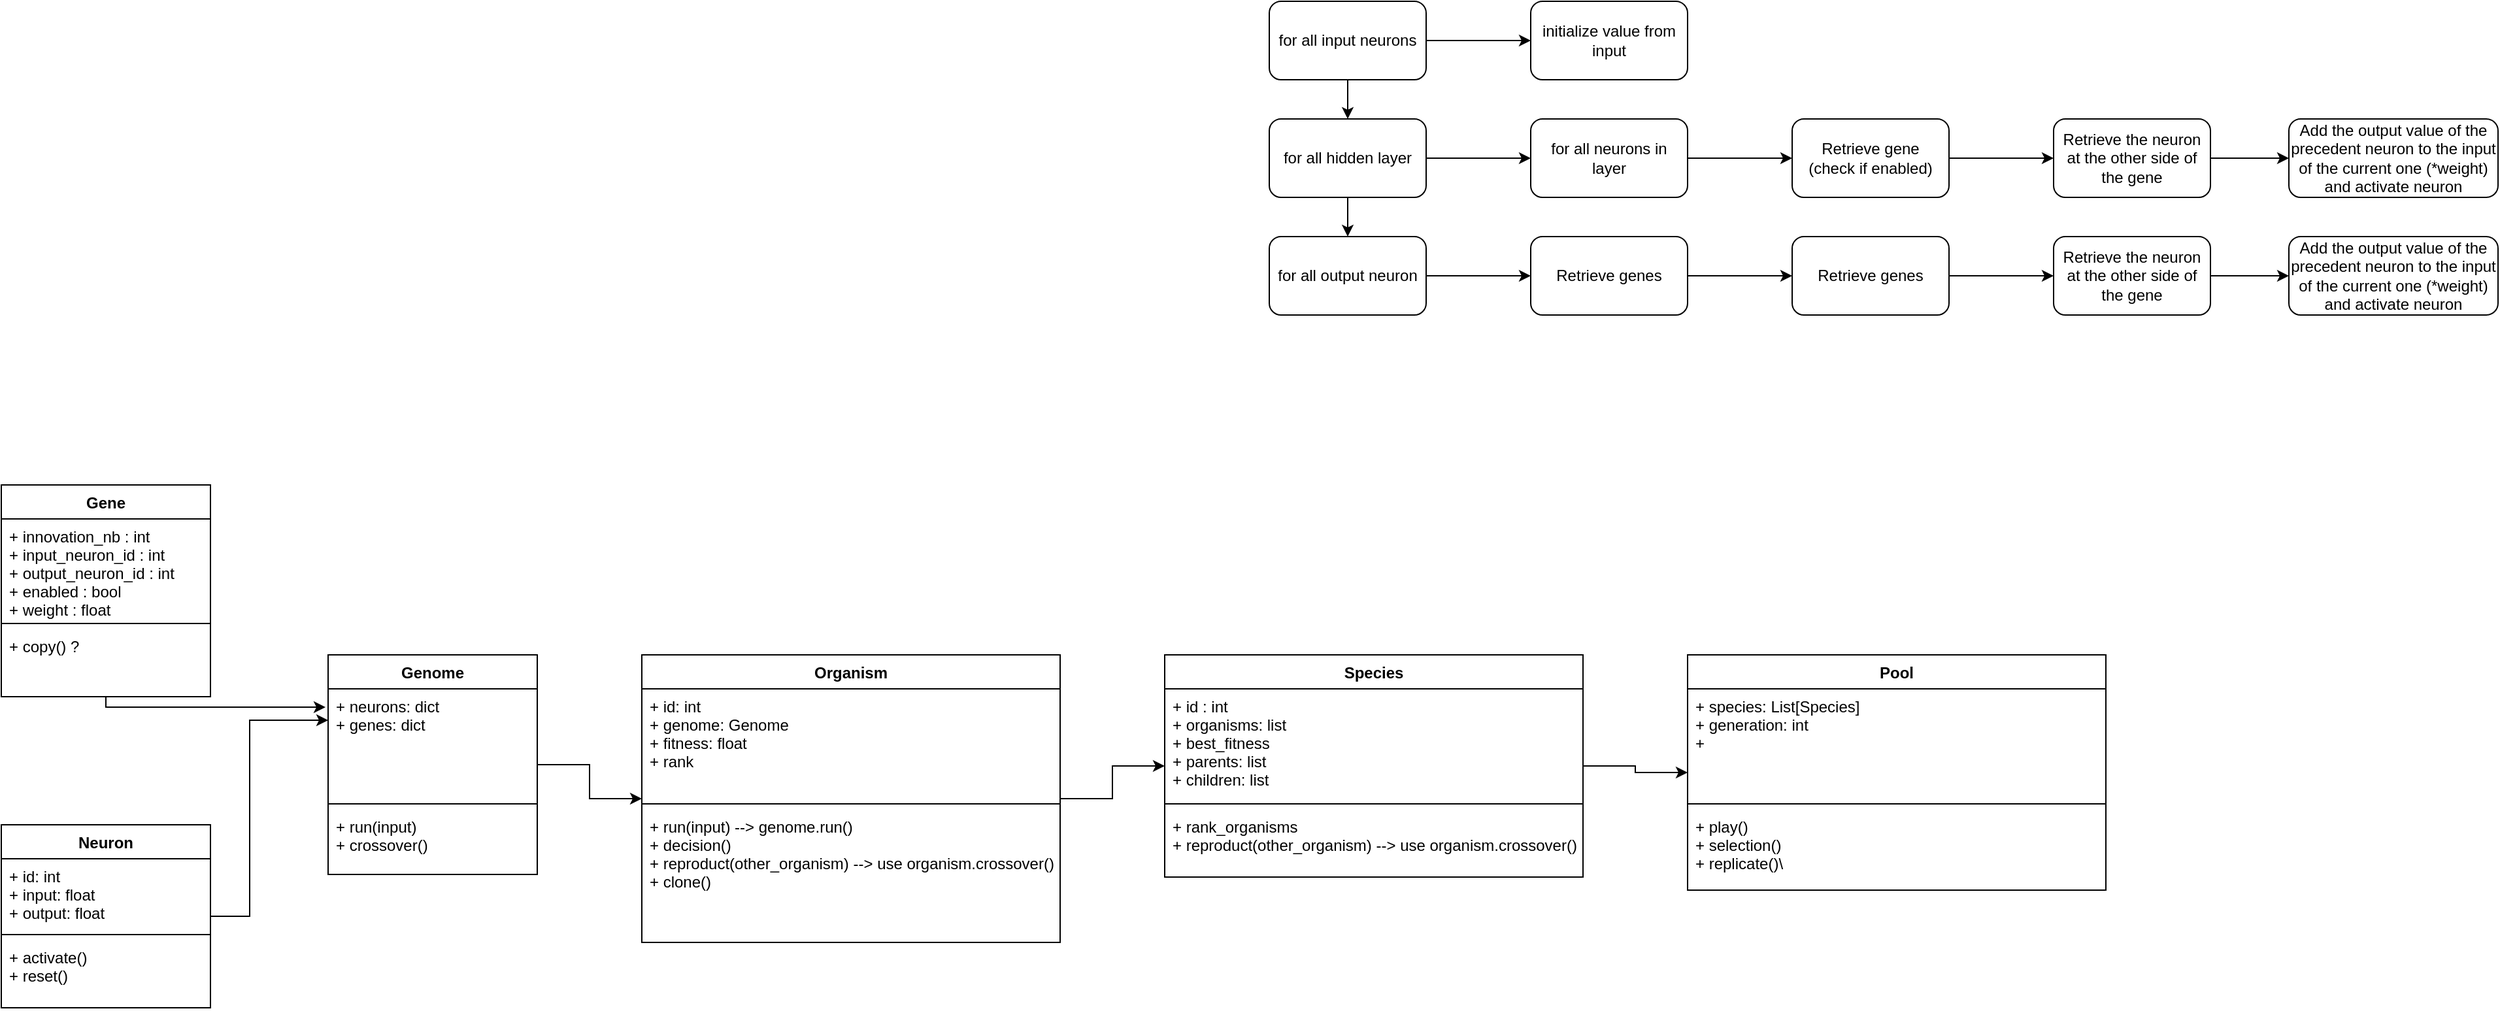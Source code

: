 <mxfile version="13.1.4" type="github"><diagram id="iAYc-7OBIIfMwXkhwcHv" name="Page-1"><mxGraphModel dx="1586" dy="744" grid="1" gridSize="10" guides="1" tooltips="1" connect="1" arrows="1" fold="1" page="1" pageScale="1" pageWidth="850" pageHeight="1100" math="0" shadow="0"><root><mxCell id="0"/><mxCell id="1" parent="0"/><mxCell id="rmPaOMs9KX8ZK8XQS6hB-17" value="" style="edgeStyle=orthogonalEdgeStyle;rounded=0;orthogonalLoop=1;jettySize=auto;html=1;" edge="1" parent="1" source="rmPaOMs9KX8ZK8XQS6hB-15" target="rmPaOMs9KX8ZK8XQS6hB-16"><mxGeometry relative="1" as="geometry"/></mxCell><mxCell id="rmPaOMs9KX8ZK8XQS6hB-19" value="" style="edgeStyle=orthogonalEdgeStyle;rounded=0;orthogonalLoop=1;jettySize=auto;html=1;" edge="1" parent="1" source="rmPaOMs9KX8ZK8XQS6hB-15" target="rmPaOMs9KX8ZK8XQS6hB-18"><mxGeometry relative="1" as="geometry"/></mxCell><mxCell id="rmPaOMs9KX8ZK8XQS6hB-15" value="for all input neurons" style="rounded=1;whiteSpace=wrap;html=1;" vertex="1" parent="1"><mxGeometry x="570" y="40" width="120" height="60" as="geometry"/></mxCell><mxCell id="rmPaOMs9KX8ZK8XQS6hB-18" value="initialize value from input" style="rounded=1;whiteSpace=wrap;html=1;" vertex="1" parent="1"><mxGeometry x="770" y="40" width="120" height="60" as="geometry"/></mxCell><mxCell id="rmPaOMs9KX8ZK8XQS6hB-21" value="" style="edgeStyle=orthogonalEdgeStyle;rounded=0;orthogonalLoop=1;jettySize=auto;html=1;" edge="1" parent="1" source="rmPaOMs9KX8ZK8XQS6hB-16" target="rmPaOMs9KX8ZK8XQS6hB-20"><mxGeometry relative="1" as="geometry"/></mxCell><mxCell id="rmPaOMs9KX8ZK8XQS6hB-31" value="" style="edgeStyle=orthogonalEdgeStyle;rounded=0;orthogonalLoop=1;jettySize=auto;html=1;" edge="1" parent="1" source="rmPaOMs9KX8ZK8XQS6hB-16" target="rmPaOMs9KX8ZK8XQS6hB-30"><mxGeometry relative="1" as="geometry"/></mxCell><mxCell id="rmPaOMs9KX8ZK8XQS6hB-16" value="for all hidden layer" style="rounded=1;whiteSpace=wrap;html=1;" vertex="1" parent="1"><mxGeometry x="570" y="130" width="120" height="60" as="geometry"/></mxCell><mxCell id="rmPaOMs9KX8ZK8XQS6hB-33" value="" style="edgeStyle=orthogonalEdgeStyle;rounded=0;orthogonalLoop=1;jettySize=auto;html=1;" edge="1" parent="1" source="rmPaOMs9KX8ZK8XQS6hB-30" target="rmPaOMs9KX8ZK8XQS6hB-32"><mxGeometry relative="1" as="geometry"/></mxCell><mxCell id="rmPaOMs9KX8ZK8XQS6hB-30" value="for all output neuron" style="rounded=1;whiteSpace=wrap;html=1;" vertex="1" parent="1"><mxGeometry x="570" y="220" width="120" height="60" as="geometry"/></mxCell><mxCell id="rmPaOMs9KX8ZK8XQS6hB-35" value="" style="edgeStyle=orthogonalEdgeStyle;rounded=0;orthogonalLoop=1;jettySize=auto;html=1;" edge="1" parent="1" source="rmPaOMs9KX8ZK8XQS6hB-32" target="rmPaOMs9KX8ZK8XQS6hB-34"><mxGeometry relative="1" as="geometry"/></mxCell><mxCell id="rmPaOMs9KX8ZK8XQS6hB-32" value="Retrieve genes" style="rounded=1;whiteSpace=wrap;html=1;" vertex="1" parent="1"><mxGeometry x="770" y="220" width="120" height="60" as="geometry"/></mxCell><mxCell id="rmPaOMs9KX8ZK8XQS6hB-34" value="Retrieve genes" style="rounded=1;whiteSpace=wrap;html=1;" vertex="1" parent="1"><mxGeometry x="970" y="220" width="120" height="60" as="geometry"/></mxCell><mxCell id="rmPaOMs9KX8ZK8XQS6hB-23" value="" style="edgeStyle=orthogonalEdgeStyle;rounded=0;orthogonalLoop=1;jettySize=auto;html=1;" edge="1" parent="1" source="rmPaOMs9KX8ZK8XQS6hB-20" target="rmPaOMs9KX8ZK8XQS6hB-22"><mxGeometry relative="1" as="geometry"/></mxCell><mxCell id="rmPaOMs9KX8ZK8XQS6hB-20" value="for all neurons in layer" style="rounded=1;whiteSpace=wrap;html=1;" vertex="1" parent="1"><mxGeometry x="770" y="130" width="120" height="60" as="geometry"/></mxCell><mxCell id="rmPaOMs9KX8ZK8XQS6hB-25" value="" style="edgeStyle=orthogonalEdgeStyle;rounded=0;orthogonalLoop=1;jettySize=auto;html=1;" edge="1" parent="1" source="rmPaOMs9KX8ZK8XQS6hB-22"><mxGeometry relative="1" as="geometry"><mxPoint x="1170" y="160" as="targetPoint"/></mxGeometry></mxCell><mxCell id="rmPaOMs9KX8ZK8XQS6hB-22" value="Retrieve gene&lt;br&gt;(check if enabled)" style="rounded=1;whiteSpace=wrap;html=1;" vertex="1" parent="1"><mxGeometry x="970" y="130" width="120" height="60" as="geometry"/></mxCell><mxCell id="rmPaOMs9KX8ZK8XQS6hB-29" value="" style="edgeStyle=orthogonalEdgeStyle;rounded=0;orthogonalLoop=1;jettySize=auto;html=1;" edge="1" parent="1" source="rmPaOMs9KX8ZK8XQS6hB-26" target="rmPaOMs9KX8ZK8XQS6hB-28"><mxGeometry relative="1" as="geometry"/></mxCell><mxCell id="rmPaOMs9KX8ZK8XQS6hB-26" value="Retrieve the neuron at the other side of the gene" style="rounded=1;whiteSpace=wrap;html=1;" vertex="1" parent="1"><mxGeometry x="1170" y="130" width="120" height="60" as="geometry"/></mxCell><mxCell id="rmPaOMs9KX8ZK8XQS6hB-28" value="Add the output value of the precedent neuron to the input of the current one (*weight) and activate neuron" style="rounded=1;whiteSpace=wrap;html=1;" vertex="1" parent="1"><mxGeometry x="1350" y="130" width="160" height="60" as="geometry"/></mxCell><mxCell id="rmPaOMs9KX8ZK8XQS6hB-36" value="" style="edgeStyle=orthogonalEdgeStyle;rounded=0;orthogonalLoop=1;jettySize=auto;html=1;" edge="1" parent="1"><mxGeometry relative="1" as="geometry"><mxPoint x="1090" y="250" as="sourcePoint"/><mxPoint x="1170" y="250" as="targetPoint"/></mxGeometry></mxCell><mxCell id="rmPaOMs9KX8ZK8XQS6hB-37" value="" style="edgeStyle=orthogonalEdgeStyle;rounded=0;orthogonalLoop=1;jettySize=auto;html=1;" edge="1" parent="1" source="rmPaOMs9KX8ZK8XQS6hB-38" target="rmPaOMs9KX8ZK8XQS6hB-39"><mxGeometry relative="1" as="geometry"/></mxCell><mxCell id="rmPaOMs9KX8ZK8XQS6hB-38" value="Retrieve the neuron at the other side of the gene" style="rounded=1;whiteSpace=wrap;html=1;" vertex="1" parent="1"><mxGeometry x="1170" y="220" width="120" height="60" as="geometry"/></mxCell><mxCell id="rmPaOMs9KX8ZK8XQS6hB-39" value="Add the output value of the precedent neuron to the input of the current one (*weight) and activate neuron" style="rounded=1;whiteSpace=wrap;html=1;" vertex="1" parent="1"><mxGeometry x="1350" y="220" width="160" height="60" as="geometry"/></mxCell><mxCell id="rmPaOMs9KX8ZK8XQS6hB-50" value="" style="edgeStyle=orthogonalEdgeStyle;rounded=0;orthogonalLoop=1;jettySize=auto;html=1;" edge="1" parent="1" source="rmPaOMs9KX8ZK8XQS6hB-2" target="rmPaOMs9KX8ZK8XQS6hB-11"><mxGeometry relative="1" as="geometry"><mxPoint x="-190" y="600" as="targetPoint"/><Array as="points"><mxPoint x="-210" y="740"/><mxPoint x="-210" y="590"/></Array></mxGeometry></mxCell><mxCell id="rmPaOMs9KX8ZK8XQS6hB-45" value="" style="edgeStyle=orthogonalEdgeStyle;rounded=0;orthogonalLoop=1;jettySize=auto;html=1;" edge="1" parent="1" source="rmPaOMs9KX8ZK8XQS6hB-6"><mxGeometry relative="1" as="geometry"><mxPoint x="-152" y="580" as="targetPoint"/><Array as="points"><mxPoint x="-320" y="580"/><mxPoint x="-152" y="580"/></Array></mxGeometry></mxCell><mxCell id="rmPaOMs9KX8ZK8XQS6hB-55" value="" style="edgeStyle=orthogonalEdgeStyle;rounded=0;orthogonalLoop=1;jettySize=auto;html=1;" edge="1" parent="1" source="rmPaOMs9KX8ZK8XQS6hB-10" target="rmPaOMs9KX8ZK8XQS6hB-51"><mxGeometry relative="1" as="geometry"/></mxCell><mxCell id="rmPaOMs9KX8ZK8XQS6hB-2" value="Neuron" style="swimlane;fontStyle=1;align=center;verticalAlign=top;childLayout=stackLayout;horizontal=1;startSize=26;horizontalStack=0;resizeParent=1;resizeParentMax=0;resizeLast=0;collapsible=1;marginBottom=0;" vertex="1" parent="1"><mxGeometry x="-400" y="670" width="160" height="140" as="geometry"/></mxCell><mxCell id="rmPaOMs9KX8ZK8XQS6hB-3" value="+ id: int&#10;+ input: float&#10;+ output: float" style="text;strokeColor=none;fillColor=none;align=left;verticalAlign=top;spacingLeft=4;spacingRight=4;overflow=hidden;rotatable=0;points=[[0,0.5],[1,0.5]];portConstraint=eastwest;" vertex="1" parent="rmPaOMs9KX8ZK8XQS6hB-2"><mxGeometry y="26" width="160" height="54" as="geometry"/></mxCell><mxCell id="rmPaOMs9KX8ZK8XQS6hB-4" value="" style="line;strokeWidth=1;fillColor=none;align=left;verticalAlign=middle;spacingTop=-1;spacingLeft=3;spacingRight=3;rotatable=0;labelPosition=right;points=[];portConstraint=eastwest;" vertex="1" parent="rmPaOMs9KX8ZK8XQS6hB-2"><mxGeometry y="80" width="160" height="8" as="geometry"/></mxCell><mxCell id="rmPaOMs9KX8ZK8XQS6hB-5" value="+ activate()&#10;+ reset()" style="text;strokeColor=none;fillColor=none;align=left;verticalAlign=top;spacingLeft=4;spacingRight=4;overflow=hidden;rotatable=0;points=[[0,0.5],[1,0.5]];portConstraint=eastwest;" vertex="1" parent="rmPaOMs9KX8ZK8XQS6hB-2"><mxGeometry y="88" width="160" height="52" as="geometry"/></mxCell><mxCell id="rmPaOMs9KX8ZK8XQS6hB-6" value="Gene" style="swimlane;fontStyle=1;align=center;verticalAlign=top;childLayout=stackLayout;horizontal=1;startSize=26;horizontalStack=0;resizeParent=1;resizeParentMax=0;resizeLast=0;collapsible=1;marginBottom=0;" vertex="1" parent="1"><mxGeometry x="-400" y="410" width="160" height="162" as="geometry"/></mxCell><mxCell id="rmPaOMs9KX8ZK8XQS6hB-7" value="+ innovation_nb : int&#10;+ input_neuron_id : int&#10;+ output_neuron_id : int&#10;+ enabled : bool&#10;+ weight : float" style="text;strokeColor=none;fillColor=none;align=left;verticalAlign=top;spacingLeft=4;spacingRight=4;overflow=hidden;rotatable=0;points=[[0,0.5],[1,0.5]];portConstraint=eastwest;" vertex="1" parent="rmPaOMs9KX8ZK8XQS6hB-6"><mxGeometry y="26" width="160" height="76" as="geometry"/></mxCell><mxCell id="rmPaOMs9KX8ZK8XQS6hB-8" value="" style="line;strokeWidth=1;fillColor=none;align=left;verticalAlign=middle;spacingTop=-1;spacingLeft=3;spacingRight=3;rotatable=0;labelPosition=right;points=[];portConstraint=eastwest;" vertex="1" parent="rmPaOMs9KX8ZK8XQS6hB-6"><mxGeometry y="102" width="160" height="8" as="geometry"/></mxCell><mxCell id="rmPaOMs9KX8ZK8XQS6hB-9" value="+ copy() ?" style="text;strokeColor=none;fillColor=none;align=left;verticalAlign=top;spacingLeft=4;spacingRight=4;overflow=hidden;rotatable=0;points=[[0,0.5],[1,0.5]];portConstraint=eastwest;" vertex="1" parent="rmPaOMs9KX8ZK8XQS6hB-6"><mxGeometry y="110" width="160" height="52" as="geometry"/></mxCell><mxCell id="rmPaOMs9KX8ZK8XQS6hB-10" value="Genome&#10;" style="swimlane;fontStyle=1;align=center;verticalAlign=top;childLayout=stackLayout;horizontal=1;startSize=26;horizontalStack=0;resizeParent=1;resizeParentMax=0;resizeLast=0;collapsible=1;marginBottom=0;" vertex="1" parent="1"><mxGeometry x="-150" y="540" width="160" height="168" as="geometry"/></mxCell><mxCell id="rmPaOMs9KX8ZK8XQS6hB-11" value="+ neurons: dict&#10;+ genes: dict" style="text;strokeColor=none;fillColor=none;align=left;verticalAlign=top;spacingLeft=4;spacingRight=4;overflow=hidden;rotatable=0;points=[[0,0.5],[1,0.5]];portConstraint=eastwest;" vertex="1" parent="rmPaOMs9KX8ZK8XQS6hB-10"><mxGeometry y="26" width="160" height="84" as="geometry"/></mxCell><mxCell id="rmPaOMs9KX8ZK8XQS6hB-12" value="" style="line;strokeWidth=1;fillColor=none;align=left;verticalAlign=middle;spacingTop=-1;spacingLeft=3;spacingRight=3;rotatable=0;labelPosition=right;points=[];portConstraint=eastwest;" vertex="1" parent="rmPaOMs9KX8ZK8XQS6hB-10"><mxGeometry y="110" width="160" height="8" as="geometry"/></mxCell><mxCell id="rmPaOMs9KX8ZK8XQS6hB-13" value="+ run(input)&#10;+ crossover()" style="text;strokeColor=none;fillColor=none;align=left;verticalAlign=top;spacingLeft=4;spacingRight=4;overflow=hidden;rotatable=0;points=[[0,0.5],[1,0.5]];portConstraint=eastwest;" vertex="1" parent="rmPaOMs9KX8ZK8XQS6hB-10"><mxGeometry y="118" width="160" height="50" as="geometry"/></mxCell><mxCell id="rmPaOMs9KX8ZK8XQS6hB-60" value="" style="edgeStyle=orthogonalEdgeStyle;rounded=0;orthogonalLoop=1;jettySize=auto;html=1;" edge="1" parent="1" source="rmPaOMs9KX8ZK8XQS6hB-51" target="rmPaOMs9KX8ZK8XQS6hB-56"><mxGeometry relative="1" as="geometry"/></mxCell><mxCell id="rmPaOMs9KX8ZK8XQS6hB-51" value="Organism" style="swimlane;fontStyle=1;align=center;verticalAlign=top;childLayout=stackLayout;horizontal=1;startSize=26;horizontalStack=0;resizeParent=1;resizeParentMax=0;resizeLast=0;collapsible=1;marginBottom=0;" vertex="1" parent="1"><mxGeometry x="90" y="540" width="320" height="220" as="geometry"/></mxCell><mxCell id="rmPaOMs9KX8ZK8XQS6hB-52" value="+ id: int&#10;+ genome: Genome&#10;+ fitness: float&#10;+ rank" style="text;strokeColor=none;fillColor=none;align=left;verticalAlign=top;spacingLeft=4;spacingRight=4;overflow=hidden;rotatable=0;points=[[0,0.5],[1,0.5]];portConstraint=eastwest;" vertex="1" parent="rmPaOMs9KX8ZK8XQS6hB-51"><mxGeometry y="26" width="320" height="84" as="geometry"/></mxCell><mxCell id="rmPaOMs9KX8ZK8XQS6hB-53" value="" style="line;strokeWidth=1;fillColor=none;align=left;verticalAlign=middle;spacingTop=-1;spacingLeft=3;spacingRight=3;rotatable=0;labelPosition=right;points=[];portConstraint=eastwest;" vertex="1" parent="rmPaOMs9KX8ZK8XQS6hB-51"><mxGeometry y="110" width="320" height="8" as="geometry"/></mxCell><mxCell id="rmPaOMs9KX8ZK8XQS6hB-54" value="+ run(input) --&gt; genome.run()&#10;+ decision()&#10;+ reproduct(other_organism) --&gt; use organism.crossover()&#10;+ clone()&#10;" style="text;strokeColor=none;fillColor=none;align=left;verticalAlign=top;spacingLeft=4;spacingRight=4;overflow=hidden;rotatable=0;points=[[0,0.5],[1,0.5]];portConstraint=eastwest;" vertex="1" parent="rmPaOMs9KX8ZK8XQS6hB-51"><mxGeometry y="118" width="320" height="102" as="geometry"/></mxCell><mxCell id="rmPaOMs9KX8ZK8XQS6hB-65" value="" style="edgeStyle=orthogonalEdgeStyle;rounded=0;orthogonalLoop=1;jettySize=auto;html=1;" edge="1" parent="1" source="rmPaOMs9KX8ZK8XQS6hB-56" target="rmPaOMs9KX8ZK8XQS6hB-61"><mxGeometry relative="1" as="geometry"/></mxCell><mxCell id="rmPaOMs9KX8ZK8XQS6hB-56" value="Species" style="swimlane;fontStyle=1;align=center;verticalAlign=top;childLayout=stackLayout;horizontal=1;startSize=26;horizontalStack=0;resizeParent=1;resizeParentMax=0;resizeLast=0;collapsible=1;marginBottom=0;" vertex="1" parent="1"><mxGeometry x="490" y="540" width="320" height="170" as="geometry"/></mxCell><mxCell id="rmPaOMs9KX8ZK8XQS6hB-57" value="+ id : int&#10;+ organisms: list&#10;+ best_fitness&#10;+ parents: list&#10;+ children: list" style="text;strokeColor=none;fillColor=none;align=left;verticalAlign=top;spacingLeft=4;spacingRight=4;overflow=hidden;rotatable=0;points=[[0,0.5],[1,0.5]];portConstraint=eastwest;" vertex="1" parent="rmPaOMs9KX8ZK8XQS6hB-56"><mxGeometry y="26" width="320" height="84" as="geometry"/></mxCell><mxCell id="rmPaOMs9KX8ZK8XQS6hB-58" value="" style="line;strokeWidth=1;fillColor=none;align=left;verticalAlign=middle;spacingTop=-1;spacingLeft=3;spacingRight=3;rotatable=0;labelPosition=right;points=[];portConstraint=eastwest;" vertex="1" parent="rmPaOMs9KX8ZK8XQS6hB-56"><mxGeometry y="110" width="320" height="8" as="geometry"/></mxCell><mxCell id="rmPaOMs9KX8ZK8XQS6hB-59" value="+ rank_organisms&#10;+ reproduct(other_organism) --&gt; use organism.crossover()&#10;&#10;" style="text;strokeColor=none;fillColor=none;align=left;verticalAlign=top;spacingLeft=4;spacingRight=4;overflow=hidden;rotatable=0;points=[[0,0.5],[1,0.5]];portConstraint=eastwest;" vertex="1" parent="rmPaOMs9KX8ZK8XQS6hB-56"><mxGeometry y="118" width="320" height="52" as="geometry"/></mxCell><mxCell id="rmPaOMs9KX8ZK8XQS6hB-61" value="Pool" style="swimlane;fontStyle=1;align=center;verticalAlign=top;childLayout=stackLayout;horizontal=1;startSize=26;horizontalStack=0;resizeParent=1;resizeParentMax=0;resizeLast=0;collapsible=1;marginBottom=0;" vertex="1" parent="1"><mxGeometry x="890" y="540" width="320" height="180" as="geometry"/></mxCell><mxCell id="rmPaOMs9KX8ZK8XQS6hB-62" value="+ species: List[Species]&#10;+ generation: int&#10;+ " style="text;strokeColor=none;fillColor=none;align=left;verticalAlign=top;spacingLeft=4;spacingRight=4;overflow=hidden;rotatable=0;points=[[0,0.5],[1,0.5]];portConstraint=eastwest;" vertex="1" parent="rmPaOMs9KX8ZK8XQS6hB-61"><mxGeometry y="26" width="320" height="84" as="geometry"/></mxCell><mxCell id="rmPaOMs9KX8ZK8XQS6hB-63" value="" style="line;strokeWidth=1;fillColor=none;align=left;verticalAlign=middle;spacingTop=-1;spacingLeft=3;spacingRight=3;rotatable=0;labelPosition=right;points=[];portConstraint=eastwest;" vertex="1" parent="rmPaOMs9KX8ZK8XQS6hB-61"><mxGeometry y="110" width="320" height="8" as="geometry"/></mxCell><mxCell id="rmPaOMs9KX8ZK8XQS6hB-64" value="+ play()&#10;+ selection()&#10;+ replicate()\&#10;" style="text;strokeColor=none;fillColor=none;align=left;verticalAlign=top;spacingLeft=4;spacingRight=4;overflow=hidden;rotatable=0;points=[[0,0.5],[1,0.5]];portConstraint=eastwest;" vertex="1" parent="rmPaOMs9KX8ZK8XQS6hB-61"><mxGeometry y="118" width="320" height="62" as="geometry"/></mxCell></root></mxGraphModel></diagram></mxfile>